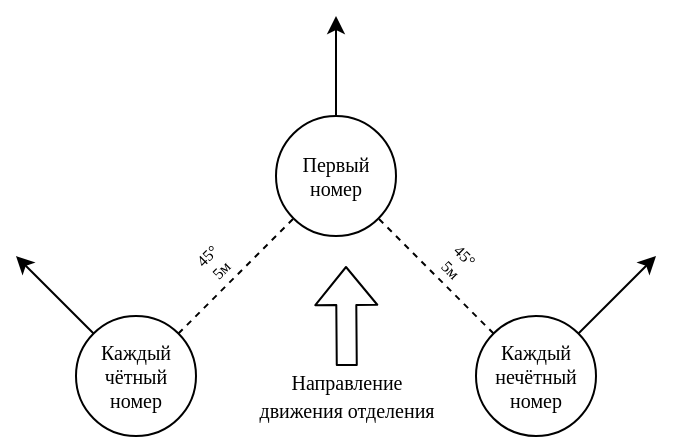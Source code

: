 <mxfile>
    <diagram name="Страница — 1" id="QzuwhkyW6Af4PAKv8zFZ">
        <mxGraphModel dx="1104" dy="839" grid="1" gridSize="10" guides="1" tooltips="1" connect="1" arrows="1" fold="1" page="1" pageScale="1" pageWidth="10" pageHeight="10" background="none" math="0" shadow="0">
            <root>
                <mxCell id="0"/>
                <mxCell id="1" parent="0"/>
                <mxCell id="23VoCzAUsqaDL4NYXvOR-19" value="Каждый чётный номер" style="ellipse;whiteSpace=wrap;html=1;aspect=fixed;fontSize=10;fontFamily=Comfortaa;fontSource=https%3A%2F%2Ffonts.googleapis.com%2Fcss%3Ffamily%3DComfortaa;fillColor=none;" parent="1" vertex="1">
                    <mxGeometry x="70" y="140" width="60" height="60" as="geometry"/>
                </mxCell>
                <mxCell id="23VoCzAUsqaDL4NYXvOR-20" value="Каждый нечётный номер" style="ellipse;whiteSpace=wrap;html=1;aspect=fixed;fontSize=10;fontFamily=Comfortaa;fontSource=https%3A%2F%2Ffonts.googleapis.com%2Fcss%3Ffamily%3DComfortaa;fillColor=none;" parent="1" vertex="1">
                    <mxGeometry x="270" y="140" width="60" height="60" as="geometry"/>
                </mxCell>
                <mxCell id="3" value="&lt;font&gt;45°&lt;/font&gt;&lt;div&gt;&lt;font&gt;5м&lt;/font&gt;&lt;/div&gt;" style="text;html=1;align=center;verticalAlign=middle;whiteSpace=wrap;rounded=0;fontSize=8;fontFamily=Comfortaa;fontSource=https%3A%2F%2Ffonts.googleapis.com%2Fcss%3Ffamily%3DComfortaa;rotation=-45;" parent="1" vertex="1">
                    <mxGeometry x="94.39" y="100.61" width="90" height="25" as="geometry"/>
                </mxCell>
                <mxCell id="4" value="&lt;font&gt;45°&lt;/font&gt;&lt;div&gt;&lt;font&gt;5м&lt;/font&gt;&lt;/div&gt;" style="text;html=1;align=center;verticalAlign=middle;whiteSpace=wrap;rounded=0;fontSize=8;fontFamily=Comfortaa;fontSource=https%3A%2F%2Ffonts.googleapis.com%2Fcss%3Ffamily%3DComfortaa;rotation=45;" parent="1" vertex="1">
                    <mxGeometry x="215.61" y="100.61" width="90" height="25" as="geometry"/>
                </mxCell>
                <mxCell id="7" value="" style="endArrow=none;dashed=1;html=1;" parent="1" source="23VoCzAUsqaDL4NYXvOR-19" target="12" edge="1">
                    <mxGeometry width="50" height="50" relative="1" as="geometry">
                        <mxPoint x="170" y="140" as="sourcePoint"/>
                        <mxPoint x="175.513" y="90.513" as="targetPoint"/>
                    </mxGeometry>
                </mxCell>
                <mxCell id="8" value="" style="endArrow=none;dashed=1;html=1;" parent="1" source="23VoCzAUsqaDL4NYXvOR-20" target="12" edge="1">
                    <mxGeometry width="50" height="50" relative="1" as="geometry">
                        <mxPoint x="170" y="140" as="sourcePoint"/>
                        <mxPoint x="215.488" y="89.512" as="targetPoint"/>
                    </mxGeometry>
                </mxCell>
                <mxCell id="9" value="" style="endArrow=classic;html=1;" parent="1" source="12" edge="1">
                    <mxGeometry width="50" height="50" relative="1" as="geometry">
                        <mxPoint x="195" y="30" as="sourcePoint"/>
                        <mxPoint x="200" y="-10" as="targetPoint"/>
                    </mxGeometry>
                </mxCell>
                <mxCell id="10" value="" style="endArrow=classic;html=1;" parent="1" source="23VoCzAUsqaDL4NYXvOR-20" edge="1">
                    <mxGeometry width="50" height="50" relative="1" as="geometry">
                        <mxPoint x="300" y="140" as="sourcePoint"/>
                        <mxPoint x="360" y="110" as="targetPoint"/>
                    </mxGeometry>
                </mxCell>
                <mxCell id="11" value="" style="endArrow=classic;html=1;" parent="1" source="23VoCzAUsqaDL4NYXvOR-19" edge="1">
                    <mxGeometry width="50" height="50" relative="1" as="geometry">
                        <mxPoint x="205" y="40" as="sourcePoint"/>
                        <mxPoint x="40" y="110" as="targetPoint"/>
                    </mxGeometry>
                </mxCell>
                <mxCell id="12" value="&lt;span style=&quot;color: rgb(0, 0, 0);&quot;&gt;Первый номер&lt;/span&gt;" style="ellipse;whiteSpace=wrap;html=1;aspect=fixed;fontSize=10;fontFamily=Comfortaa;fontSource=https%3A%2F%2Ffonts.googleapis.com%2Fcss%3Ffamily%3DComfortaa;fillColor=none;" parent="1" vertex="1">
                    <mxGeometry x="170" y="40" width="60" height="60" as="geometry"/>
                </mxCell>
                <mxCell id="13" value="" style="shape=flexArrow;endArrow=classic;html=1;fontColor=none;noLabel=1;fillColor=none;" parent="1" edge="1">
                    <mxGeometry width="50" height="50" relative="1" as="geometry">
                        <mxPoint x="205.39" y="165" as="sourcePoint"/>
                        <mxPoint x="205" y="115" as="targetPoint"/>
                    </mxGeometry>
                </mxCell>
                <mxCell id="16" value="&lt;font style=&quot;font-size: 10px;&quot;&gt;Направление&lt;/font&gt;&lt;div&gt;&lt;font style=&quot;font-size: 10px;&quot;&gt;движения отделения&lt;/font&gt;&lt;/div&gt;" style="edgeLabel;html=1;align=center;verticalAlign=middle;resizable=0;points=[];labelBackgroundColor=none;fontFamily=Comfortaa;fontSource=https%3A%2F%2Ffonts.googleapis.com%2Fcss%3Ffamily%3DComfortaa;" parent="13" vertex="1" connectable="0">
                    <mxGeometry x="-0.266" y="3" relative="1" as="geometry">
                        <mxPoint x="3" y="33" as="offset"/>
                    </mxGeometry>
                </mxCell>
            </root>
        </mxGraphModel>
    </diagram>
</mxfile>